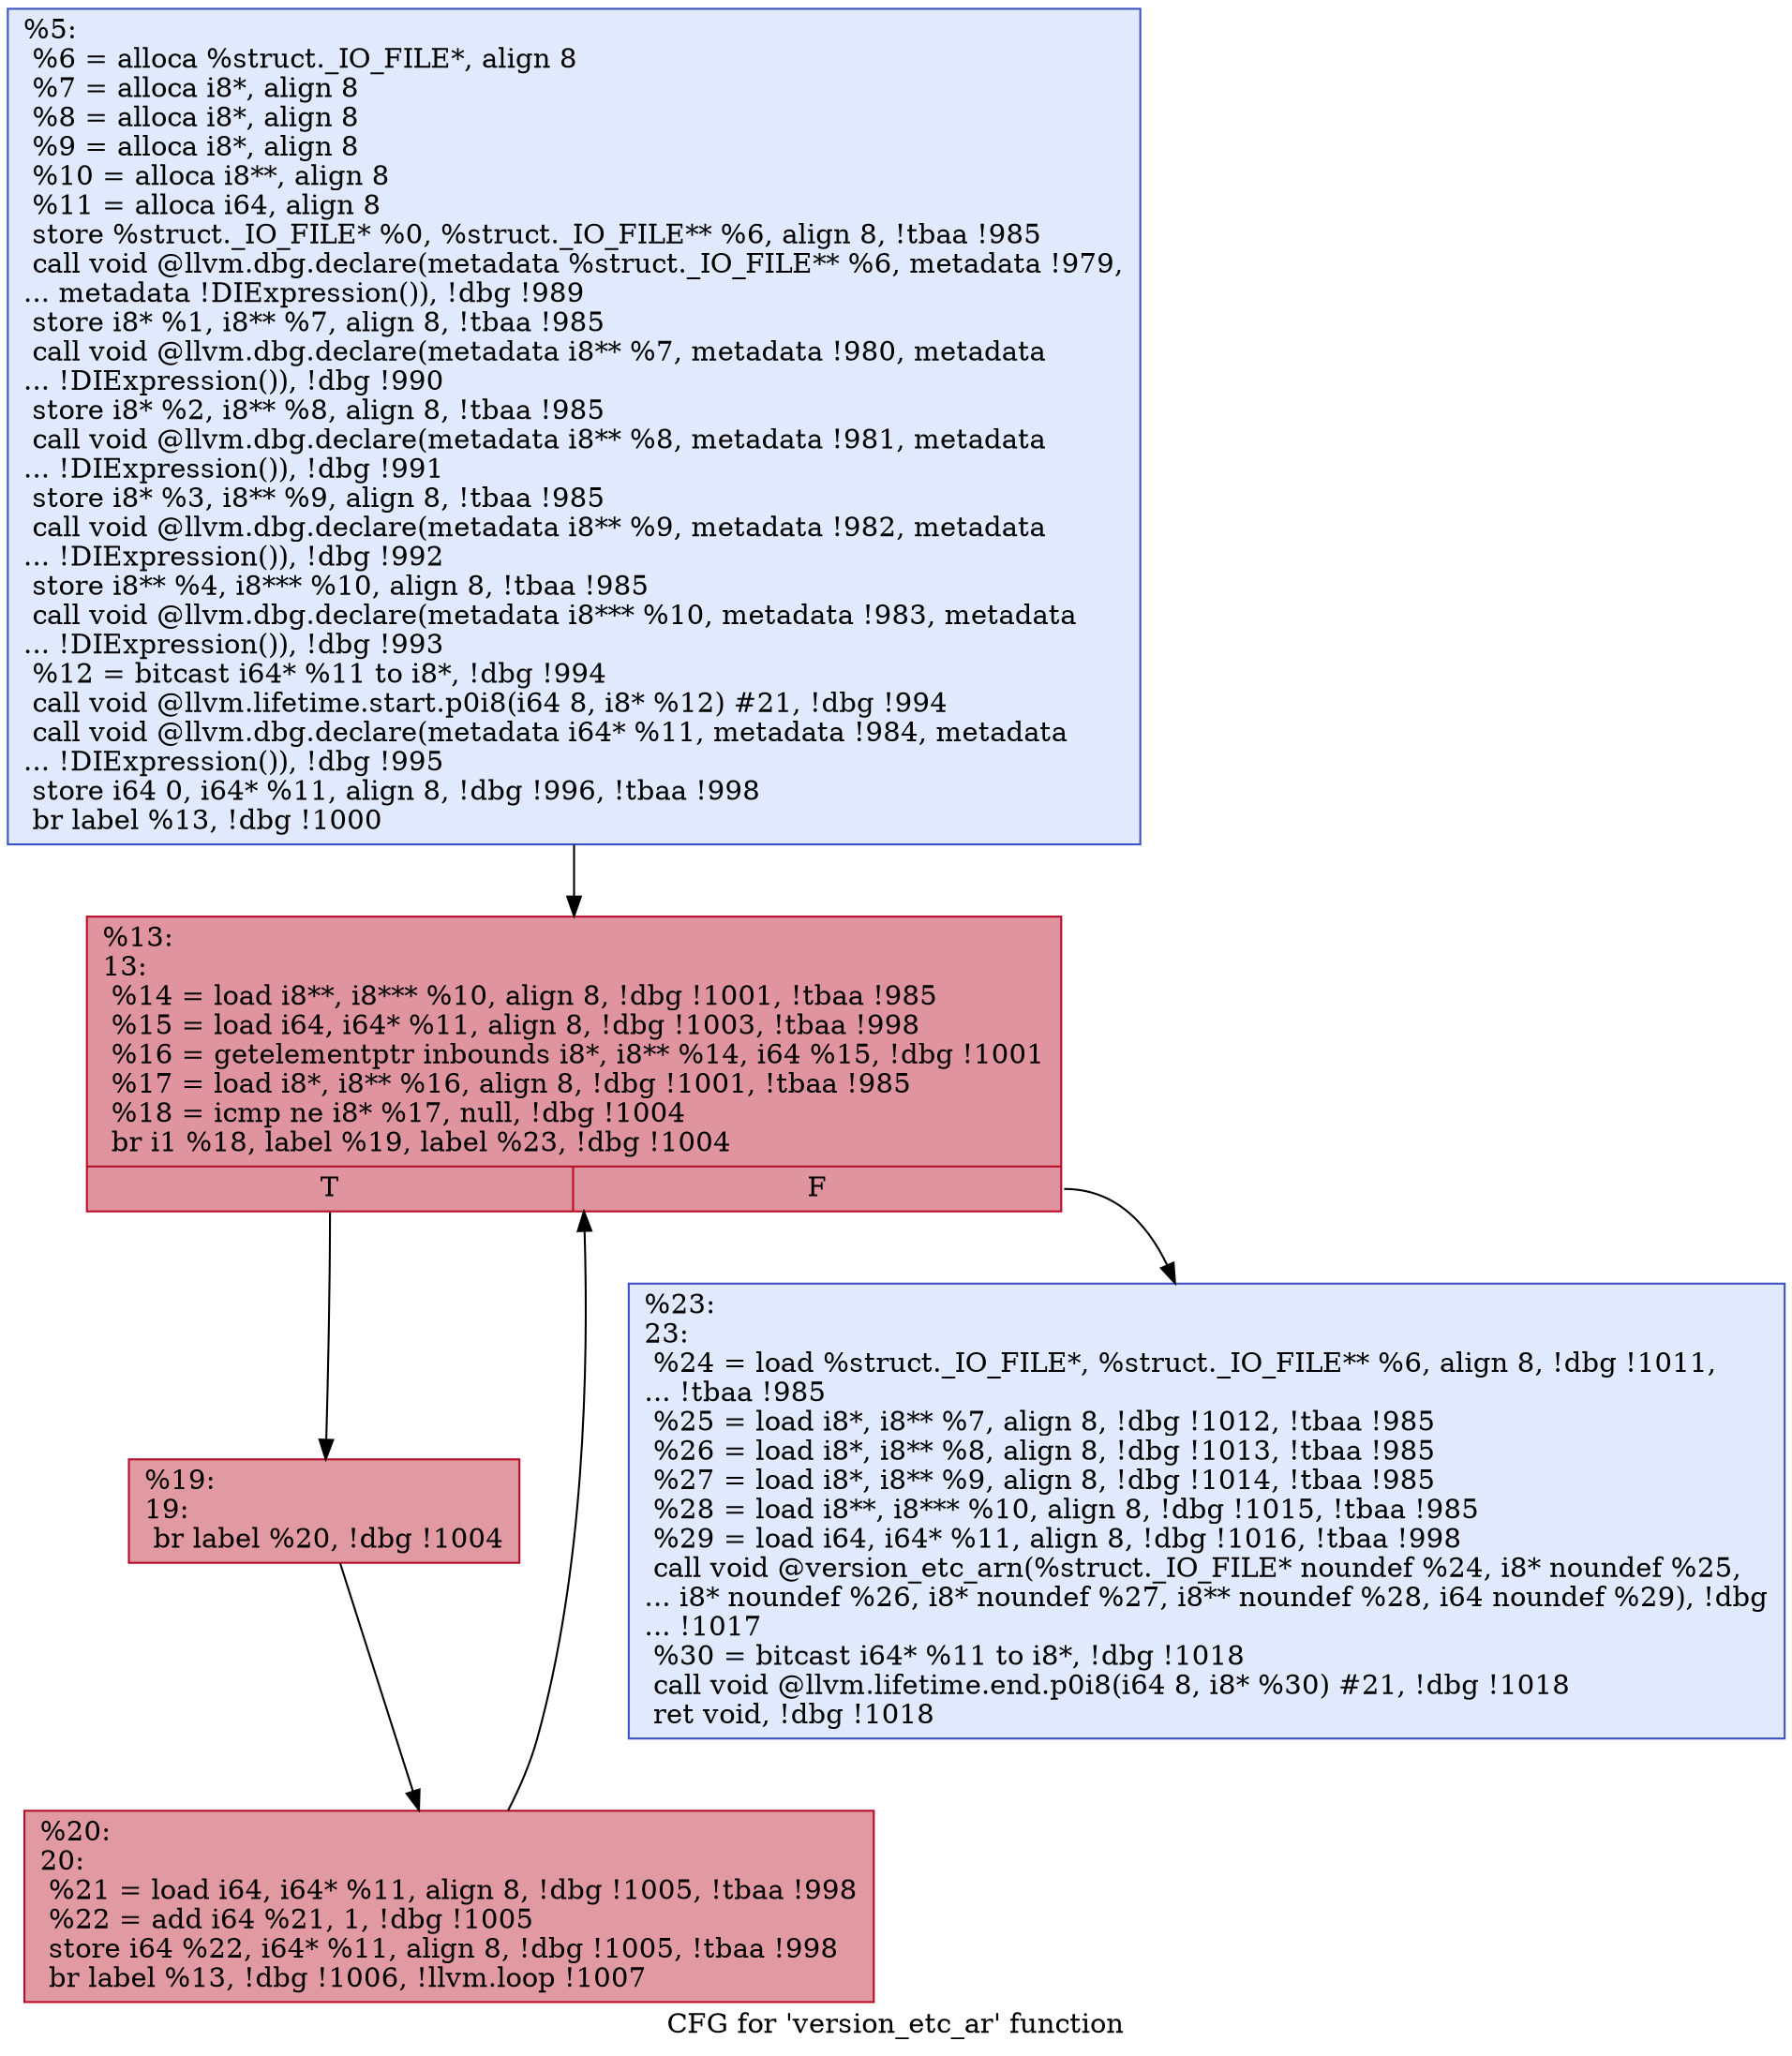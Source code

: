 digraph "CFG for 'version_etc_ar' function" {
	label="CFG for 'version_etc_ar' function";

	Node0x12eac10 [shape=record,color="#3d50c3ff", style=filled, fillcolor="#b9d0f970",label="{%5:\l  %6 = alloca %struct._IO_FILE*, align 8\l  %7 = alloca i8*, align 8\l  %8 = alloca i8*, align 8\l  %9 = alloca i8*, align 8\l  %10 = alloca i8**, align 8\l  %11 = alloca i64, align 8\l  store %struct._IO_FILE* %0, %struct._IO_FILE** %6, align 8, !tbaa !985\l  call void @llvm.dbg.declare(metadata %struct._IO_FILE** %6, metadata !979,\l... metadata !DIExpression()), !dbg !989\l  store i8* %1, i8** %7, align 8, !tbaa !985\l  call void @llvm.dbg.declare(metadata i8** %7, metadata !980, metadata\l... !DIExpression()), !dbg !990\l  store i8* %2, i8** %8, align 8, !tbaa !985\l  call void @llvm.dbg.declare(metadata i8** %8, metadata !981, metadata\l... !DIExpression()), !dbg !991\l  store i8* %3, i8** %9, align 8, !tbaa !985\l  call void @llvm.dbg.declare(metadata i8** %9, metadata !982, metadata\l... !DIExpression()), !dbg !992\l  store i8** %4, i8*** %10, align 8, !tbaa !985\l  call void @llvm.dbg.declare(metadata i8*** %10, metadata !983, metadata\l... !DIExpression()), !dbg !993\l  %12 = bitcast i64* %11 to i8*, !dbg !994\l  call void @llvm.lifetime.start.p0i8(i64 8, i8* %12) #21, !dbg !994\l  call void @llvm.dbg.declare(metadata i64* %11, metadata !984, metadata\l... !DIExpression()), !dbg !995\l  store i64 0, i64* %11, align 8, !dbg !996, !tbaa !998\l  br label %13, !dbg !1000\l}"];
	Node0x12eac10 -> Node0x12eac90;
	Node0x12eac90 [shape=record,color="#b70d28ff", style=filled, fillcolor="#b70d2870",label="{%13:\l13:                                               \l  %14 = load i8**, i8*** %10, align 8, !dbg !1001, !tbaa !985\l  %15 = load i64, i64* %11, align 8, !dbg !1003, !tbaa !998\l  %16 = getelementptr inbounds i8*, i8** %14, i64 %15, !dbg !1001\l  %17 = load i8*, i8** %16, align 8, !dbg !1001, !tbaa !985\l  %18 = icmp ne i8* %17, null, !dbg !1004\l  br i1 %18, label %19, label %23, !dbg !1004\l|{<s0>T|<s1>F}}"];
	Node0x12eac90:s0 -> Node0x12eace0;
	Node0x12eac90:s1 -> Node0x12ead80;
	Node0x12eace0 [shape=record,color="#b70d28ff", style=filled, fillcolor="#bb1b2c70",label="{%19:\l19:                                               \l  br label %20, !dbg !1004\l}"];
	Node0x12eace0 -> Node0x12ead30;
	Node0x12ead30 [shape=record,color="#b70d28ff", style=filled, fillcolor="#bb1b2c70",label="{%20:\l20:                                               \l  %21 = load i64, i64* %11, align 8, !dbg !1005, !tbaa !998\l  %22 = add i64 %21, 1, !dbg !1005\l  store i64 %22, i64* %11, align 8, !dbg !1005, !tbaa !998\l  br label %13, !dbg !1006, !llvm.loop !1007\l}"];
	Node0x12ead30 -> Node0x12eac90;
	Node0x12ead80 [shape=record,color="#3d50c3ff", style=filled, fillcolor="#b9d0f970",label="{%23:\l23:                                               \l  %24 = load %struct._IO_FILE*, %struct._IO_FILE** %6, align 8, !dbg !1011,\l... !tbaa !985\l  %25 = load i8*, i8** %7, align 8, !dbg !1012, !tbaa !985\l  %26 = load i8*, i8** %8, align 8, !dbg !1013, !tbaa !985\l  %27 = load i8*, i8** %9, align 8, !dbg !1014, !tbaa !985\l  %28 = load i8**, i8*** %10, align 8, !dbg !1015, !tbaa !985\l  %29 = load i64, i64* %11, align 8, !dbg !1016, !tbaa !998\l  call void @version_etc_arn(%struct._IO_FILE* noundef %24, i8* noundef %25,\l... i8* noundef %26, i8* noundef %27, i8** noundef %28, i64 noundef %29), !dbg\l... !1017\l  %30 = bitcast i64* %11 to i8*, !dbg !1018\l  call void @llvm.lifetime.end.p0i8(i64 8, i8* %30) #21, !dbg !1018\l  ret void, !dbg !1018\l}"];
}
